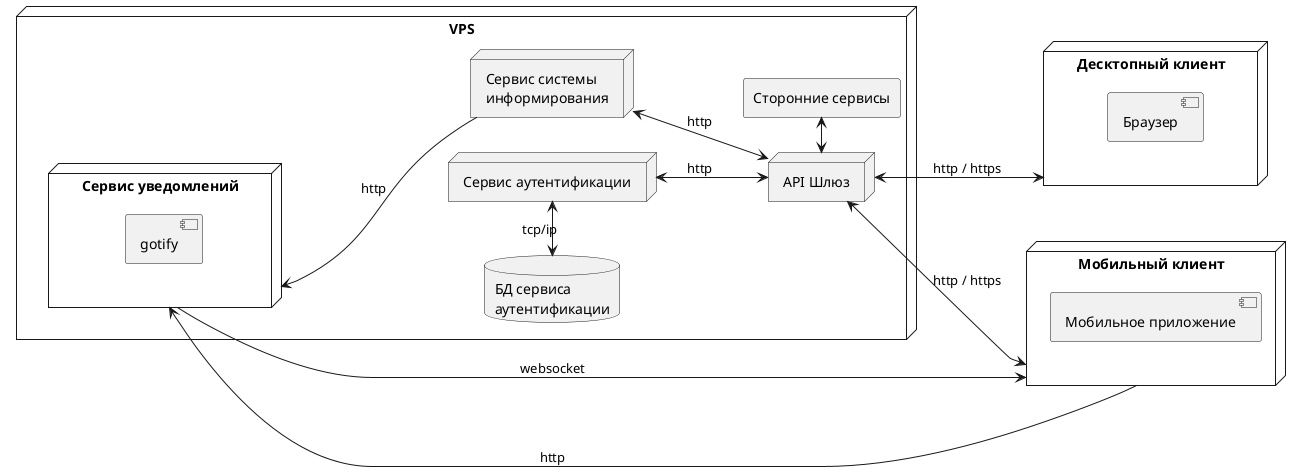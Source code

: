 ﻿@startuml
'https://plantuml.com/deployment-diagram

'node "VPS" {
'    node "API Шлюз" as api_gateway
'    
'    node "Сервис уведомлений" as notifications_service {
'        component "gotify"
'    }
'       
'    
'        
'    node "Сервис аутентификации" as auth_service
'    api_gateway <-up-> auth_service : http
'    
'    database "БД сервиса\nаутентификации" as auth_service_db
'    auth_service_db <--> auth_service : tcp/ip
' 
' 
'    
'    node "Сервис системы\nинформирования" as information_system_service
'    api_gateway <-up-> information_system_service : http
'    notifications_service <--- information_system_service : http
'    
'    
'    
'    rectangle "Сторонние сервисы" as side_services
'    api_gateway <-right-> side_services
'}
'
'
'
'node "Мобильный клиент" as mobile_client {
'    component "Мобильное приложение" as mobile_app
'}
'api_gateway <--> mobile_client : http / https
'notifications_service --> mobile_client : websocket
'notifications_service <-- mobile_client : http
'
'node "Десктопный клиент" as desktop_client {
'    component "Браузер" as browser
'}
'api_gateway <--> desktop_client : http / https
''notifications_service <-- desktop_client : http
''notifications_service --> desktop_client : websocket



left to right direction

node "VPS" {
    node "API Шлюз" as api_gateway
    
    node "Сервис уведомлений" as notifications_service {
        component "gotify"
    }
       
    
        
    node "Сервис системы\nинформирования" as information_system_service
    api_gateway <-up-> information_system_service : http
    notifications_service <--- information_system_service : http
    
    
    
    node "Сервис аутентификации" as auth_service
    api_gateway <-up-> auth_service : http
    
    database "БД сервиса\nаутентификации" as auth_service_db
    auth_service_db <-right-> auth_service : tcp/ip
    
    
    
    rectangle "Сторонние сервисы" as side_services
    api_gateway <-right-> side_services
}



node "Мобильный клиент" as mobile_client {
    component "Мобильное приложение" as mobile_app
}
api_gateway <--> mobile_client : http / https
notifications_service --> mobile_client : websocket
notifications_service <-- mobile_client : http

node "Десктопный клиент" as desktop_client {
    component "Браузер" as browser
}
api_gateway <--> desktop_client : http / https
'notifications_service <-- desktop_client : http
'notifications_service --> desktop_client : websocket


@enduml